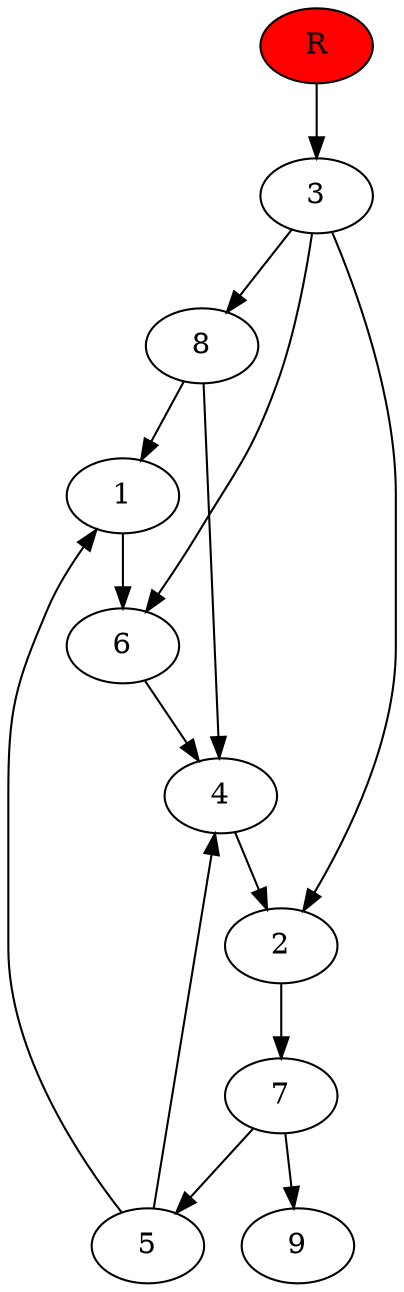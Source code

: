 digraph prb4696 {
	1
	2
	3
	4
	5
	6
	7
	8
	R [fillcolor="#ff0000" style=filled]
	1 -> 6
	2 -> 7
	3 -> 2
	3 -> 6
	3 -> 8
	4 -> 2
	5 -> 1
	5 -> 4
	6 -> 4
	7 -> 5
	7 -> 9
	8 -> 1
	8 -> 4
	R -> 3
}

